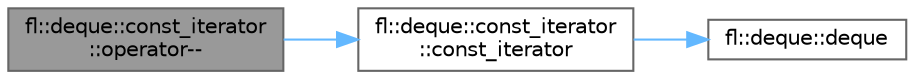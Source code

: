 digraph "fl::deque::const_iterator::operator--"
{
 // INTERACTIVE_SVG=YES
 // LATEX_PDF_SIZE
  bgcolor="transparent";
  edge [fontname=Helvetica,fontsize=10,labelfontname=Helvetica,labelfontsize=10];
  node [fontname=Helvetica,fontsize=10,shape=box,height=0.2,width=0.4];
  rankdir="LR";
  Node1 [id="Node000001",label="fl::deque::const_iterator\l::operator--",height=0.2,width=0.4,color="gray40", fillcolor="grey60", style="filled", fontcolor="black",tooltip=" "];
  Node1 -> Node2 [id="edge1_Node000001_Node000002",color="steelblue1",style="solid",tooltip=" "];
  Node2 [id="Node000002",label="fl::deque::const_iterator\l::const_iterator",height=0.2,width=0.4,color="grey40", fillcolor="white", style="filled",URL="$d0/d88/classfl_1_1deque_1_1const__iterator_a1cc309a79ee81f9f5bda6d95b733e286.html#a1cc309a79ee81f9f5bda6d95b733e286",tooltip=" "];
  Node2 -> Node3 [id="edge2_Node000002_Node000003",color="steelblue1",style="solid",tooltip=" "];
  Node3 [id="Node000003",label="fl::deque::deque",height=0.2,width=0.4,color="grey40", fillcolor="white", style="filled",URL="$dc/dfe/classfl_1_1deque_a66e753d6e54914b9fc3badb3d9724bc5.html#a66e753d6e54914b9fc3badb3d9724bc5",tooltip=" "];
}
